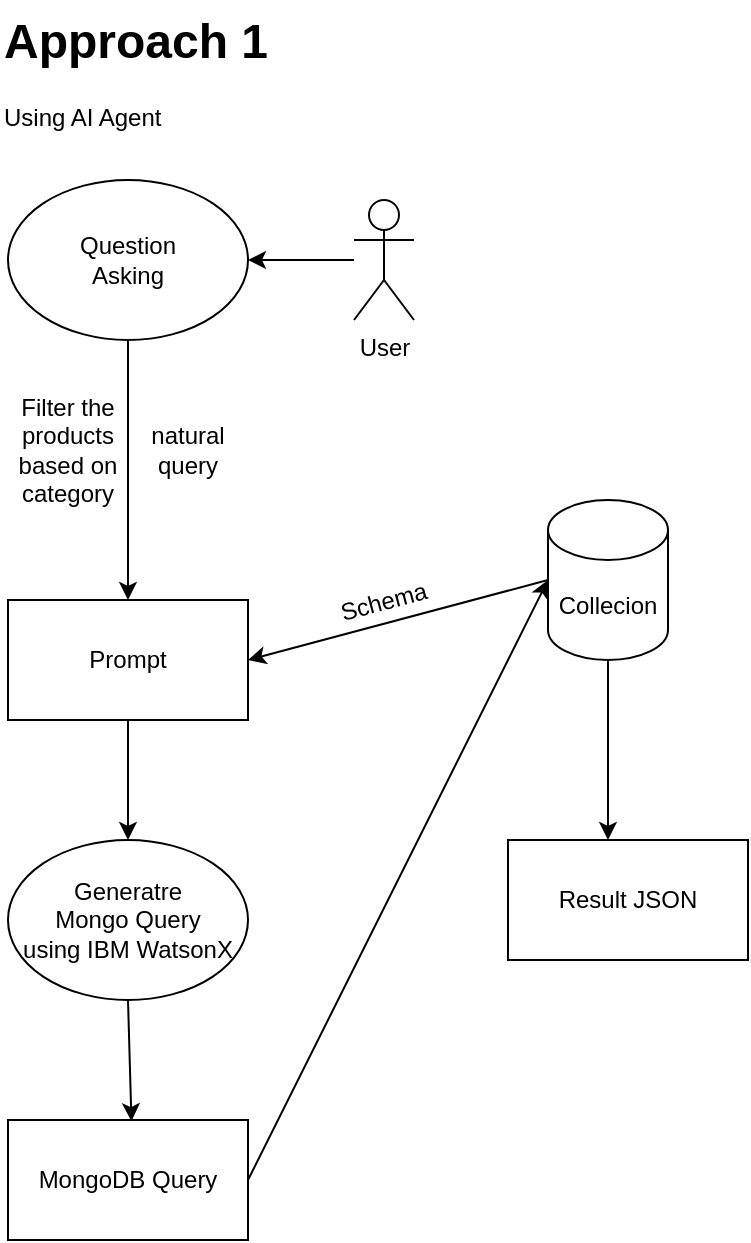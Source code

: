 <mxfile>
    <diagram id="MiNlzrm2tjV9nrCYOeV8" name="Page-1">
        <mxGraphModel dx="1143" dy="871" grid="1" gridSize="10" guides="1" tooltips="1" connect="1" arrows="1" fold="1" page="1" pageScale="1" pageWidth="827" pageHeight="1169" math="0" shadow="0">
            <root>
                <mxCell id="0"/>
                <mxCell id="1" parent="0"/>
                <mxCell id="44" value="" style="group" vertex="1" connectable="0" parent="1">
                    <mxGeometry x="227" y="50" width="374" height="620" as="geometry"/>
                </mxCell>
                <mxCell id="42" value="&lt;h1 style=&quot;margin-top: 0px;&quot;&gt;Approach 1&lt;/h1&gt;&lt;p&gt;Using AI Agent&amp;nbsp;&lt;/p&gt;" style="text;html=1;whiteSpace=wrap;overflow=hidden;rounded=0;" vertex="1" parent="44">
                    <mxGeometry width="180" height="70" as="geometry"/>
                </mxCell>
                <mxCell id="43" value="" style="group" vertex="1" connectable="0" parent="44">
                    <mxGeometry x="4" y="90" width="370" height="530" as="geometry"/>
                </mxCell>
                <mxCell id="14" style="edgeStyle=none;html=1;exitX=0.5;exitY=1;exitDx=0;exitDy=0;entryX=0.5;entryY=0;entryDx=0;entryDy=0;" edge="1" parent="43" source="2" target="13">
                    <mxGeometry relative="1" as="geometry"/>
                </mxCell>
                <mxCell id="2" value="Prompt" style="rounded=0;whiteSpace=wrap;html=1;container=0;" vertex="1" parent="43">
                    <mxGeometry y="210" width="120" height="60" as="geometry"/>
                </mxCell>
                <mxCell id="5" style="edgeStyle=none;html=1;exitX=0;exitY=0.5;exitDx=0;exitDy=0;exitPerimeter=0;entryX=1;entryY=0.5;entryDx=0;entryDy=0;" edge="1" parent="43" source="3" target="2">
                    <mxGeometry relative="1" as="geometry"/>
                </mxCell>
                <mxCell id="39" style="edgeStyle=none;html=1;exitX=0.5;exitY=1;exitDx=0;exitDy=0;exitPerimeter=0;" edge="1" parent="43" source="3">
                    <mxGeometry relative="1" as="geometry">
                        <mxPoint x="300" y="330" as="targetPoint"/>
                    </mxGeometry>
                </mxCell>
                <mxCell id="3" value="Collecion" style="shape=cylinder3;whiteSpace=wrap;html=1;boundedLbl=1;backgroundOutline=1;size=15;container=0;" vertex="1" parent="43">
                    <mxGeometry x="270" y="160" width="60" height="80" as="geometry"/>
                </mxCell>
                <mxCell id="27" value="" style="edgeStyle=none;html=1;" edge="1" parent="43" source="6" target="26">
                    <mxGeometry relative="1" as="geometry"/>
                </mxCell>
                <mxCell id="6" value="User" style="shape=umlActor;verticalLabelPosition=bottom;verticalAlign=top;html=1;outlineConnect=0;container=0;" vertex="1" parent="43">
                    <mxGeometry x="173" y="10" width="30" height="60" as="geometry"/>
                </mxCell>
                <mxCell id="13" value="Generatre&lt;div&gt;Mongo Query&lt;/div&gt;&lt;div&gt;using IBM WatsonX&lt;/div&gt;" style="ellipse;whiteSpace=wrap;html=1;container=0;" vertex="1" parent="43">
                    <mxGeometry y="330" width="120" height="80" as="geometry"/>
                </mxCell>
                <mxCell id="16" value="Schema" style="text;html=1;align=center;verticalAlign=middle;whiteSpace=wrap;rounded=0;rotation=-15;container=0;" vertex="1" parent="43">
                    <mxGeometry x="158" y="196" width="60" height="30" as="geometry"/>
                </mxCell>
                <mxCell id="28" style="edgeStyle=none;html=1;exitX=0.5;exitY=1;exitDx=0;exitDy=0;entryX=0.5;entryY=0;entryDx=0;entryDy=0;" edge="1" parent="43" source="26" target="2">
                    <mxGeometry relative="1" as="geometry"/>
                </mxCell>
                <mxCell id="26" value="Question&lt;div&gt;Asking&lt;/div&gt;" style="ellipse;whiteSpace=wrap;html=1;" vertex="1" parent="43">
                    <mxGeometry width="120" height="80" as="geometry"/>
                </mxCell>
                <mxCell id="30" value="Filter the products based on category" style="text;html=1;align=center;verticalAlign=middle;whiteSpace=wrap;rounded=0;" vertex="1" parent="43">
                    <mxGeometry y="120" width="60" height="30" as="geometry"/>
                </mxCell>
                <mxCell id="36" style="edgeStyle=none;html=1;exitX=0.5;exitY=1;exitDx=0;exitDy=0;entryX=0.441;entryY=0.005;entryDx=0;entryDy=0;entryPerimeter=0;" edge="1" parent="43" source="13">
                    <mxGeometry relative="1" as="geometry">
                        <mxPoint x="61.74" y="470.6" as="targetPoint"/>
                    </mxGeometry>
                </mxCell>
                <mxCell id="37" value="MongoDB Query" style="rounded=0;whiteSpace=wrap;html=1;" vertex="1" parent="43">
                    <mxGeometry y="470" width="120" height="60" as="geometry"/>
                </mxCell>
                <mxCell id="38" style="edgeStyle=none;html=1;exitX=1;exitY=0.5;exitDx=0;exitDy=0;entryX=0;entryY=0.5;entryDx=0;entryDy=0;entryPerimeter=0;" edge="1" parent="43" source="37" target="3">
                    <mxGeometry relative="1" as="geometry"/>
                </mxCell>
                <mxCell id="40" value="Result JSON" style="rounded=0;whiteSpace=wrap;html=1;" vertex="1" parent="43">
                    <mxGeometry x="250" y="330" width="120" height="60" as="geometry"/>
                </mxCell>
                <mxCell id="64" value="natural query" style="text;html=1;align=center;verticalAlign=middle;whiteSpace=wrap;rounded=0;" vertex="1" parent="43">
                    <mxGeometry x="60" y="120" width="60" height="30" as="geometry"/>
                </mxCell>
            </root>
        </mxGraphModel>
    </diagram>
</mxfile>